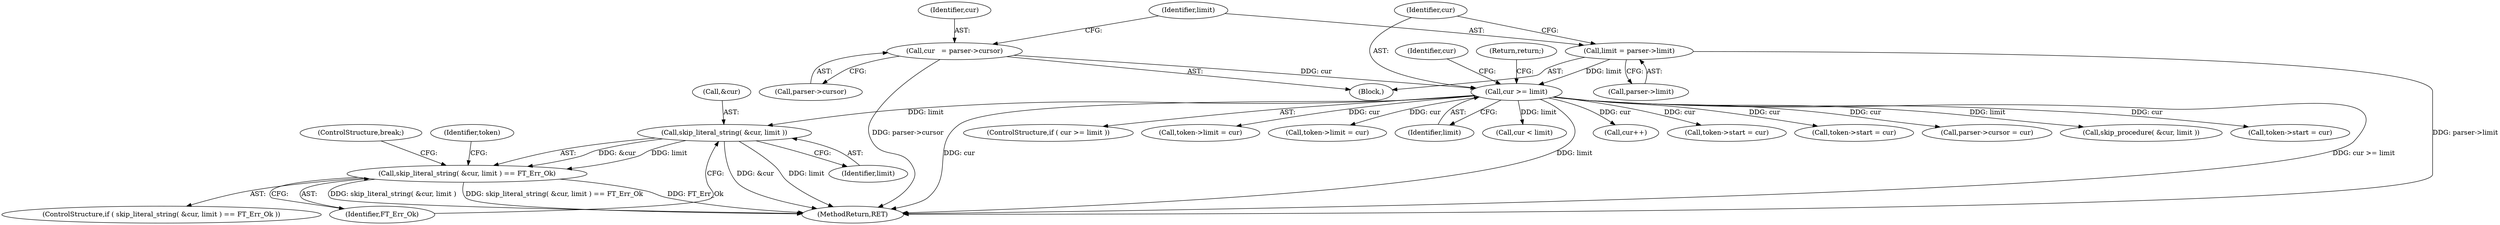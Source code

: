 digraph "0_savannah_3774fc08b502c3e685afca098b6e8a195aded6a0@pointer" {
"1000280" [label="(Call,skip_literal_string( &cur, limit ))"];
"1000259" [label="(Call,cur >= limit)"];
"1000248" [label="(Call,cur   = parser->cursor)"];
"1000253" [label="(Call,limit = parser->limit)"];
"1000279" [label="(Call,skip_literal_string( &cur, limit ) == FT_Err_Ok)"];
"1000283" [label="(Identifier,limit)"];
"1000227" [label="(Block,)"];
"1000258" [label="(ControlStructure,if ( cur >= limit ))"];
"1000255" [label="(Call,parser->limit)"];
"1000254" [label="(Identifier,limit)"];
"1000280" [label="(Call,skip_literal_string( &cur, limit ))"];
"1000265" [label="(Identifier,cur)"];
"1000279" [label="(Call,skip_literal_string( &cur, limit ) == FT_Err_Ok)"];
"1000285" [label="(Call,token->limit = cur)"];
"1000309" [label="(Call,token->limit = cur)"];
"1000253" [label="(Call,limit = parser->limit)"];
"1000261" [label="(Identifier,limit)"];
"1000250" [label="(Call,parser->cursor)"];
"1000344" [label="(Call,cur < limit)"];
"1000281" [label="(Call,&cur)"];
"1000248" [label="(Call,cur   = parser->cursor)"];
"1000259" [label="(Call,cur >= limit)"];
"1000328" [label="(Call,cur++)"];
"1000249" [label="(Identifier,cur)"];
"1000273" [label="(Call,token->start = cur)"];
"1000290" [label="(ControlStructure,break;)"];
"1000260" [label="(Identifier,cur)"];
"1000284" [label="(Identifier,FT_Err_Ok)"];
"1000297" [label="(Call,token->start = cur)"];
"1000450" [label="(MethodReturn,RET)"];
"1000287" [label="(Identifier,token)"];
"1000445" [label="(Call,parser->cursor = cur)"];
"1000304" [label="(Call,skip_procedure( &cur, limit ))"];
"1000396" [label="(Call,token->start = cur)"];
"1000278" [label="(ControlStructure,if ( skip_literal_string( &cur, limit ) == FT_Err_Ok ))"];
"1000262" [label="(Return,return;)"];
"1000280" -> "1000279"  [label="AST: "];
"1000280" -> "1000283"  [label="CFG: "];
"1000281" -> "1000280"  [label="AST: "];
"1000283" -> "1000280"  [label="AST: "];
"1000284" -> "1000280"  [label="CFG: "];
"1000280" -> "1000450"  [label="DDG: &cur"];
"1000280" -> "1000450"  [label="DDG: limit"];
"1000280" -> "1000279"  [label="DDG: &cur"];
"1000280" -> "1000279"  [label="DDG: limit"];
"1000259" -> "1000280"  [label="DDG: limit"];
"1000259" -> "1000258"  [label="AST: "];
"1000259" -> "1000261"  [label="CFG: "];
"1000260" -> "1000259"  [label="AST: "];
"1000261" -> "1000259"  [label="AST: "];
"1000262" -> "1000259"  [label="CFG: "];
"1000265" -> "1000259"  [label="CFG: "];
"1000259" -> "1000450"  [label="DDG: cur >= limit"];
"1000259" -> "1000450"  [label="DDG: cur"];
"1000259" -> "1000450"  [label="DDG: limit"];
"1000248" -> "1000259"  [label="DDG: cur"];
"1000253" -> "1000259"  [label="DDG: limit"];
"1000259" -> "1000273"  [label="DDG: cur"];
"1000259" -> "1000285"  [label="DDG: cur"];
"1000259" -> "1000297"  [label="DDG: cur"];
"1000259" -> "1000304"  [label="DDG: limit"];
"1000259" -> "1000309"  [label="DDG: cur"];
"1000259" -> "1000328"  [label="DDG: cur"];
"1000259" -> "1000344"  [label="DDG: limit"];
"1000259" -> "1000396"  [label="DDG: cur"];
"1000259" -> "1000445"  [label="DDG: cur"];
"1000248" -> "1000227"  [label="AST: "];
"1000248" -> "1000250"  [label="CFG: "];
"1000249" -> "1000248"  [label="AST: "];
"1000250" -> "1000248"  [label="AST: "];
"1000254" -> "1000248"  [label="CFG: "];
"1000248" -> "1000450"  [label="DDG: parser->cursor"];
"1000253" -> "1000227"  [label="AST: "];
"1000253" -> "1000255"  [label="CFG: "];
"1000254" -> "1000253"  [label="AST: "];
"1000255" -> "1000253"  [label="AST: "];
"1000260" -> "1000253"  [label="CFG: "];
"1000253" -> "1000450"  [label="DDG: parser->limit"];
"1000279" -> "1000278"  [label="AST: "];
"1000279" -> "1000284"  [label="CFG: "];
"1000284" -> "1000279"  [label="AST: "];
"1000287" -> "1000279"  [label="CFG: "];
"1000290" -> "1000279"  [label="CFG: "];
"1000279" -> "1000450"  [label="DDG: FT_Err_Ok"];
"1000279" -> "1000450"  [label="DDG: skip_literal_string( &cur, limit )"];
"1000279" -> "1000450"  [label="DDG: skip_literal_string( &cur, limit ) == FT_Err_Ok"];
}
